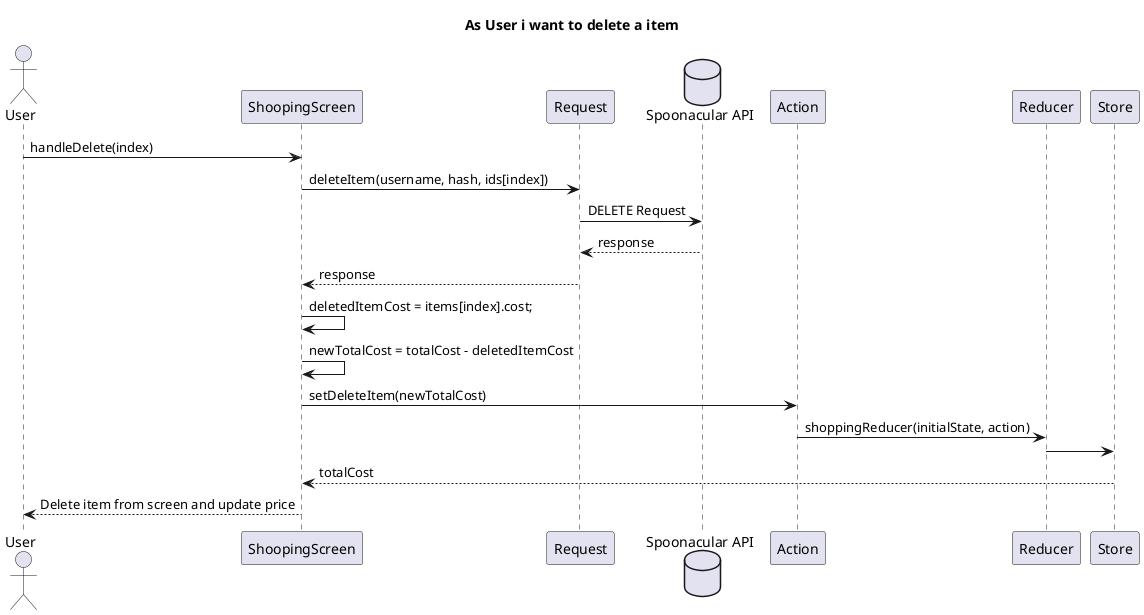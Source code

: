 @startuml
title As User i want to delete a item
actor User as User

actor User as User
participant "ShoopingScreen" as Screen
participant "Request" as Request
database "Spoonacular API" as Server
participant "Action" as AR
participant "Reducer" as RD
participant "Store" as Store

User->Screen:handleDelete(index)
Screen->Request:deleteItem(username, hash, ids[index])
Request->Server:DELETE Request
Server-->Request:response
Request-->Screen:response
Screen->Screen:deletedItemCost = items[index].cost;
Screen->Screen:newTotalCost = totalCost - deletedItemCost

Screen->AR:setDeleteItem(newTotalCost)
AR->RD:shoppingReducer(initialState, action)
RD->Store:
Store-->Screen:totalCost
Screen-->User:Delete item from screen and update price

@enduml
